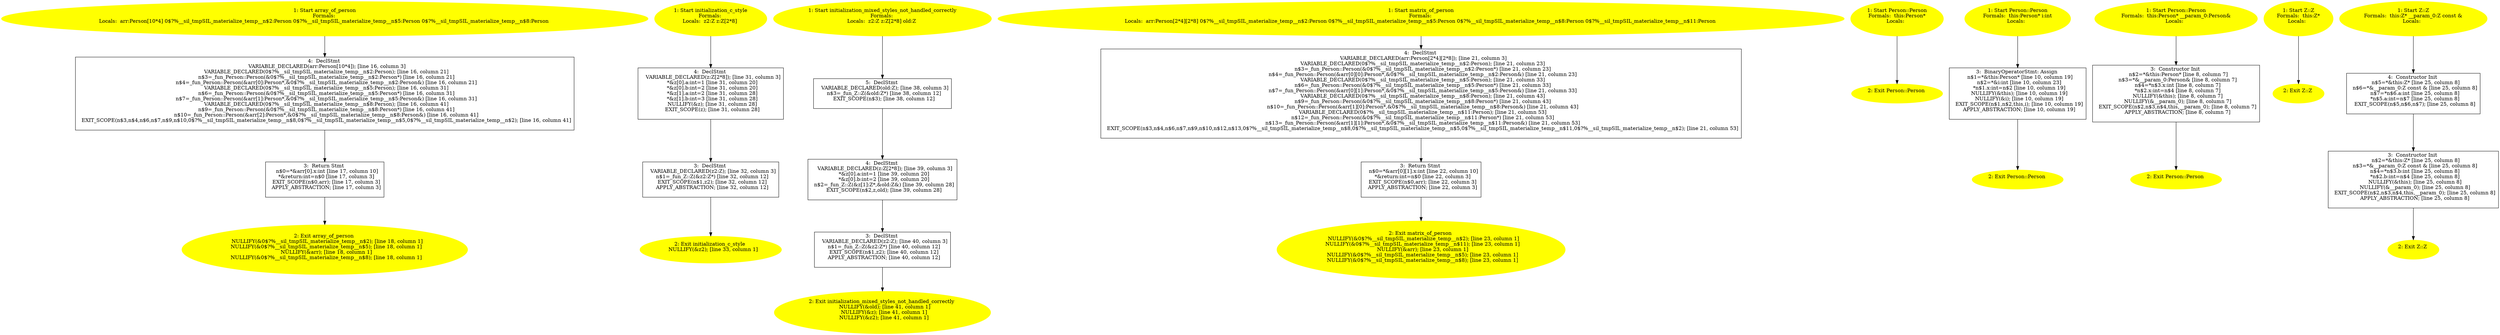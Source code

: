/* @generated */
digraph cfg {
"array_of_person#7945672701495610995.0fecf6778237d47d15191cac7fab514c_1" [label="1: Start array_of_person\nFormals: \nLocals:  arr:Person[10*4] 0$?%__sil_tmpSIL_materialize_temp__n$2:Person 0$?%__sil_tmpSIL_materialize_temp__n$5:Person 0$?%__sil_tmpSIL_materialize_temp__n$8:Person \n  " color=yellow style=filled]
	

	 "array_of_person#7945672701495610995.0fecf6778237d47d15191cac7fab514c_1" -> "array_of_person#7945672701495610995.0fecf6778237d47d15191cac7fab514c_4" ;
"array_of_person#7945672701495610995.0fecf6778237d47d15191cac7fab514c_2" [label="2: Exit array_of_person \n   NULLIFY(&0$?%__sil_tmpSIL_materialize_temp__n$2); [line 18, column 1]\n  NULLIFY(&0$?%__sil_tmpSIL_materialize_temp__n$5); [line 18, column 1]\n  NULLIFY(&arr); [line 18, column 1]\n  NULLIFY(&0$?%__sil_tmpSIL_materialize_temp__n$8); [line 18, column 1]\n " color=yellow style=filled]
	

"array_of_person#7945672701495610995.0fecf6778237d47d15191cac7fab514c_3" [label="3:  Return Stmt \n   n$0=*&arr[0].x:int [line 17, column 10]\n  *&return:int=n$0 [line 17, column 3]\n  EXIT_SCOPE(n$0,arr); [line 17, column 3]\n  APPLY_ABSTRACTION; [line 17, column 3]\n " shape="box"]
	

	 "array_of_person#7945672701495610995.0fecf6778237d47d15191cac7fab514c_3" -> "array_of_person#7945672701495610995.0fecf6778237d47d15191cac7fab514c_2" ;
"array_of_person#7945672701495610995.0fecf6778237d47d15191cac7fab514c_4" [label="4:  DeclStmt \n   VARIABLE_DECLARED(arr:Person[10*4]); [line 16, column 3]\n  VARIABLE_DECLARED(0$?%__sil_tmpSIL_materialize_temp__n$2:Person); [line 16, column 21]\n  n$3=_fun_Person::Person(&0$?%__sil_tmpSIL_materialize_temp__n$2:Person*) [line 16, column 21]\n  n$4=_fun_Person::Person(&arr[0]:Person*,&0$?%__sil_tmpSIL_materialize_temp__n$2:Person&) [line 16, column 21]\n  VARIABLE_DECLARED(0$?%__sil_tmpSIL_materialize_temp__n$5:Person); [line 16, column 31]\n  n$6=_fun_Person::Person(&0$?%__sil_tmpSIL_materialize_temp__n$5:Person*) [line 16, column 31]\n  n$7=_fun_Person::Person(&arr[1]:Person*,&0$?%__sil_tmpSIL_materialize_temp__n$5:Person&) [line 16, column 31]\n  VARIABLE_DECLARED(0$?%__sil_tmpSIL_materialize_temp__n$8:Person); [line 16, column 41]\n  n$9=_fun_Person::Person(&0$?%__sil_tmpSIL_materialize_temp__n$8:Person*) [line 16, column 41]\n  n$10=_fun_Person::Person(&arr[2]:Person*,&0$?%__sil_tmpSIL_materialize_temp__n$8:Person&) [line 16, column 41]\n  EXIT_SCOPE(n$3,n$4,n$6,n$7,n$9,n$10,0$?%__sil_tmpSIL_materialize_temp__n$8,0$?%__sil_tmpSIL_materialize_temp__n$5,0$?%__sil_tmpSIL_materialize_temp__n$2); [line 16, column 41]\n " shape="box"]
	

	 "array_of_person#7945672701495610995.0fecf6778237d47d15191cac7fab514c_4" -> "array_of_person#7945672701495610995.0fecf6778237d47d15191cac7fab514c_3" ;
"initialization_c_style#16495589501342328206.0d90448020e72c05f693b9221dac03f8_1" [label="1: Start initialization_c_style\nFormals: \nLocals:  z2:Z z:Z[2*8] \n  " color=yellow style=filled]
	

	 "initialization_c_style#16495589501342328206.0d90448020e72c05f693b9221dac03f8_1" -> "initialization_c_style#16495589501342328206.0d90448020e72c05f693b9221dac03f8_4" ;
"initialization_c_style#16495589501342328206.0d90448020e72c05f693b9221dac03f8_2" [label="2: Exit initialization_c_style \n   NULLIFY(&z2); [line 33, column 1]\n " color=yellow style=filled]
	

"initialization_c_style#16495589501342328206.0d90448020e72c05f693b9221dac03f8_3" [label="3:  DeclStmt \n   VARIABLE_DECLARED(z2:Z); [line 32, column 3]\n  n$1=_fun_Z::Z(&z2:Z*) [line 32, column 12]\n  EXIT_SCOPE(n$1,z2); [line 32, column 12]\n  APPLY_ABSTRACTION; [line 32, column 12]\n " shape="box"]
	

	 "initialization_c_style#16495589501342328206.0d90448020e72c05f693b9221dac03f8_3" -> "initialization_c_style#16495589501342328206.0d90448020e72c05f693b9221dac03f8_2" ;
"initialization_c_style#16495589501342328206.0d90448020e72c05f693b9221dac03f8_4" [label="4:  DeclStmt \n   VARIABLE_DECLARED(z:Z[2*8]); [line 31, column 3]\n  *&z[0].a:int=1 [line 31, column 20]\n  *&z[0].b:int=2 [line 31, column 20]\n  *&z[1].a:int=2 [line 31, column 28]\n  *&z[1].b:int=3 [line 31, column 28]\n  NULLIFY(&z); [line 31, column 28]\n  EXIT_SCOPE(z); [line 31, column 28]\n " shape="box"]
	

	 "initialization_c_style#16495589501342328206.0d90448020e72c05f693b9221dac03f8_4" -> "initialization_c_style#16495589501342328206.0d90448020e72c05f693b9221dac03f8_3" ;
"initialization_mixed_styles_not_handled_correctly#5603413470418470631.422782850043f1b48105fbbb47efe379_1" [label="1: Start initialization_mixed_styles_not_handled_correctly\nFormals: \nLocals:  z2:Z z:Z[2*8] old:Z \n  " color=yellow style=filled]
	

	 "initialization_mixed_styles_not_handled_correctly#5603413470418470631.422782850043f1b48105fbbb47efe379_1" -> "initialization_mixed_styles_not_handled_correctly#5603413470418470631.422782850043f1b48105fbbb47efe379_5" ;
"initialization_mixed_styles_not_handled_correctly#5603413470418470631.422782850043f1b48105fbbb47efe379_2" [label="2: Exit initialization_mixed_styles_not_handled_correctly \n   NULLIFY(&old); [line 41, column 1]\n  NULLIFY(&z); [line 41, column 1]\n  NULLIFY(&z2); [line 41, column 1]\n " color=yellow style=filled]
	

"initialization_mixed_styles_not_handled_correctly#5603413470418470631.422782850043f1b48105fbbb47efe379_3" [label="3:  DeclStmt \n   VARIABLE_DECLARED(z2:Z); [line 40, column 3]\n  n$1=_fun_Z::Z(&z2:Z*) [line 40, column 12]\n  EXIT_SCOPE(n$1,z2); [line 40, column 12]\n  APPLY_ABSTRACTION; [line 40, column 12]\n " shape="box"]
	

	 "initialization_mixed_styles_not_handled_correctly#5603413470418470631.422782850043f1b48105fbbb47efe379_3" -> "initialization_mixed_styles_not_handled_correctly#5603413470418470631.422782850043f1b48105fbbb47efe379_2" ;
"initialization_mixed_styles_not_handled_correctly#5603413470418470631.422782850043f1b48105fbbb47efe379_4" [label="4:  DeclStmt \n   VARIABLE_DECLARED(z:Z[2*8]); [line 39, column 3]\n  *&z[0].a:int=1 [line 39, column 20]\n  *&z[0].b:int=2 [line 39, column 20]\n  n$2=_fun_Z::Z(&z[1]:Z*,&old:Z&) [line 39, column 28]\n  EXIT_SCOPE(n$2,z,old); [line 39, column 28]\n " shape="box"]
	

	 "initialization_mixed_styles_not_handled_correctly#5603413470418470631.422782850043f1b48105fbbb47efe379_4" -> "initialization_mixed_styles_not_handled_correctly#5603413470418470631.422782850043f1b48105fbbb47efe379_3" ;
"initialization_mixed_styles_not_handled_correctly#5603413470418470631.422782850043f1b48105fbbb47efe379_5" [label="5:  DeclStmt \n   VARIABLE_DECLARED(old:Z); [line 38, column 3]\n  n$3=_fun_Z::Z(&old:Z*) [line 38, column 12]\n  EXIT_SCOPE(n$3); [line 38, column 12]\n " shape="box"]
	

	 "initialization_mixed_styles_not_handled_correctly#5603413470418470631.422782850043f1b48105fbbb47efe379_5" -> "initialization_mixed_styles_not_handled_correctly#5603413470418470631.422782850043f1b48105fbbb47efe379_4" ;
"matrix_of_person#2881910427017022824.27f7f148c4911c13b3061cef6fe2673d_1" [label="1: Start matrix_of_person\nFormals: \nLocals:  arr:Person[2*4][2*8] 0$?%__sil_tmpSIL_materialize_temp__n$2:Person 0$?%__sil_tmpSIL_materialize_temp__n$5:Person 0$?%__sil_tmpSIL_materialize_temp__n$8:Person 0$?%__sil_tmpSIL_materialize_temp__n$11:Person \n  " color=yellow style=filled]
	

	 "matrix_of_person#2881910427017022824.27f7f148c4911c13b3061cef6fe2673d_1" -> "matrix_of_person#2881910427017022824.27f7f148c4911c13b3061cef6fe2673d_4" ;
"matrix_of_person#2881910427017022824.27f7f148c4911c13b3061cef6fe2673d_2" [label="2: Exit matrix_of_person \n   NULLIFY(&0$?%__sil_tmpSIL_materialize_temp__n$2); [line 23, column 1]\n  NULLIFY(&0$?%__sil_tmpSIL_materialize_temp__n$11); [line 23, column 1]\n  NULLIFY(&arr); [line 23, column 1]\n  NULLIFY(&0$?%__sil_tmpSIL_materialize_temp__n$5); [line 23, column 1]\n  NULLIFY(&0$?%__sil_tmpSIL_materialize_temp__n$8); [line 23, column 1]\n " color=yellow style=filled]
	

"matrix_of_person#2881910427017022824.27f7f148c4911c13b3061cef6fe2673d_3" [label="3:  Return Stmt \n   n$0=*&arr[0][1].x:int [line 22, column 10]\n  *&return:int=n$0 [line 22, column 3]\n  EXIT_SCOPE(n$0,arr); [line 22, column 3]\n  APPLY_ABSTRACTION; [line 22, column 3]\n " shape="box"]
	

	 "matrix_of_person#2881910427017022824.27f7f148c4911c13b3061cef6fe2673d_3" -> "matrix_of_person#2881910427017022824.27f7f148c4911c13b3061cef6fe2673d_2" ;
"matrix_of_person#2881910427017022824.27f7f148c4911c13b3061cef6fe2673d_4" [label="4:  DeclStmt \n   VARIABLE_DECLARED(arr:Person[2*4][2*8]); [line 21, column 3]\n  VARIABLE_DECLARED(0$?%__sil_tmpSIL_materialize_temp__n$2:Person); [line 21, column 23]\n  n$3=_fun_Person::Person(&0$?%__sil_tmpSIL_materialize_temp__n$2:Person*) [line 21, column 23]\n  n$4=_fun_Person::Person(&arr[0][0]:Person*,&0$?%__sil_tmpSIL_materialize_temp__n$2:Person&) [line 21, column 23]\n  VARIABLE_DECLARED(0$?%__sil_tmpSIL_materialize_temp__n$5:Person); [line 21, column 33]\n  n$6=_fun_Person::Person(&0$?%__sil_tmpSIL_materialize_temp__n$5:Person*) [line 21, column 33]\n  n$7=_fun_Person::Person(&arr[0][1]:Person*,&0$?%__sil_tmpSIL_materialize_temp__n$5:Person&) [line 21, column 33]\n  VARIABLE_DECLARED(0$?%__sil_tmpSIL_materialize_temp__n$8:Person); [line 21, column 43]\n  n$9=_fun_Person::Person(&0$?%__sil_tmpSIL_materialize_temp__n$8:Person*) [line 21, column 43]\n  n$10=_fun_Person::Person(&arr[1][0]:Person*,&0$?%__sil_tmpSIL_materialize_temp__n$8:Person&) [line 21, column 43]\n  VARIABLE_DECLARED(0$?%__sil_tmpSIL_materialize_temp__n$11:Person); [line 21, column 53]\n  n$12=_fun_Person::Person(&0$?%__sil_tmpSIL_materialize_temp__n$11:Person*) [line 21, column 53]\n  n$13=_fun_Person::Person(&arr[1][1]:Person*,&0$?%__sil_tmpSIL_materialize_temp__n$11:Person&) [line 21, column 53]\n  EXIT_SCOPE(n$3,n$4,n$6,n$7,n$9,n$10,n$12,n$13,0$?%__sil_tmpSIL_materialize_temp__n$8,0$?%__sil_tmpSIL_materialize_temp__n$5,0$?%__sil_tmpSIL_materialize_temp__n$11,0$?%__sil_tmpSIL_materialize_temp__n$2); [line 21, column 53]\n " shape="box"]
	

	 "matrix_of_person#2881910427017022824.27f7f148c4911c13b3061cef6fe2673d_4" -> "matrix_of_person#2881910427017022824.27f7f148c4911c13b3061cef6fe2673d_3" ;
"Person#Person#{13294141311747224102}.29587c0ac2200b59d0b19a07fdc656e5_1" [label="1: Start Person::Person\nFormals:  this:Person*\nLocals:  \n  " color=yellow style=filled]
	

	 "Person#Person#{13294141311747224102}.29587c0ac2200b59d0b19a07fdc656e5_1" -> "Person#Person#{13294141311747224102}.29587c0ac2200b59d0b19a07fdc656e5_2" ;
"Person#Person#{13294141311747224102}.29587c0ac2200b59d0b19a07fdc656e5_2" [label="2: Exit Person::Person \n  " color=yellow style=filled]
	

"Person#Person#{13294170998561185799}.33e91269ce59e5b361de941ed03c6643_1" [label="1: Start Person::Person\nFormals:  this:Person* i:int\nLocals:  \n  " color=yellow style=filled]
	

	 "Person#Person#{13294170998561185799}.33e91269ce59e5b361de941ed03c6643_1" -> "Person#Person#{13294170998561185799}.33e91269ce59e5b361de941ed03c6643_3" ;
"Person#Person#{13294170998561185799}.33e91269ce59e5b361de941ed03c6643_2" [label="2: Exit Person::Person \n  " color=yellow style=filled]
	

"Person#Person#{13294170998561185799}.33e91269ce59e5b361de941ed03c6643_3" [label="3:  BinaryOperatorStmt: Assign \n   n$1=*&this:Person* [line 10, column 19]\n  n$2=*&i:int [line 10, column 23]\n  *n$1.x:int=n$2 [line 10, column 19]\n  NULLIFY(&this); [line 10, column 19]\n  NULLIFY(&i); [line 10, column 19]\n  EXIT_SCOPE(n$1,n$2,this,i); [line 10, column 19]\n  APPLY_ABSTRACTION; [line 10, column 19]\n " shape="box"]
	

	 "Person#Person#{13294170998561185799}.33e91269ce59e5b361de941ed03c6643_3" -> "Person#Person#{13294170998561185799}.33e91269ce59e5b361de941ed03c6643_2" ;
"Person#Person#{14928211719836437323|constexpr}.702b3fbc6c128973c192111cbb802edd_1" [label="1: Start Person::Person\nFormals:  this:Person* __param_0:Person&\nLocals:  \n  " color=yellow style=filled]
	

	 "Person#Person#{14928211719836437323|constexpr}.702b3fbc6c128973c192111cbb802edd_1" -> "Person#Person#{14928211719836437323|constexpr}.702b3fbc6c128973c192111cbb802edd_3" ;
"Person#Person#{14928211719836437323|constexpr}.702b3fbc6c128973c192111cbb802edd_2" [label="2: Exit Person::Person \n  " color=yellow style=filled]
	

"Person#Person#{14928211719836437323|constexpr}.702b3fbc6c128973c192111cbb802edd_3" [label="3:  Constructor Init \n   n$2=*&this:Person* [line 8, column 7]\n  n$3=*&__param_0:Person& [line 8, column 7]\n  n$4=*n$3.x:int [line 8, column 7]\n  *n$2.x:int=n$4 [line 8, column 7]\n  NULLIFY(&this); [line 8, column 7]\n  NULLIFY(&__param_0); [line 8, column 7]\n  EXIT_SCOPE(n$2,n$3,n$4,this,__param_0); [line 8, column 7]\n  APPLY_ABSTRACTION; [line 8, column 7]\n " shape="box"]
	

	 "Person#Person#{14928211719836437323|constexpr}.702b3fbc6c128973c192111cbb802edd_3" -> "Person#Person#{14928211719836437323|constexpr}.702b3fbc6c128973c192111cbb802edd_2" ;
"Z#Z#{733480695536199502}.d7175b729ebcbd1d5a54386c5c573d33_1" [label="1: Start Z::Z\nFormals:  this:Z*\nLocals:  \n  " color=yellow style=filled]
	

	 "Z#Z#{733480695536199502}.d7175b729ebcbd1d5a54386c5c573d33_1" -> "Z#Z#{733480695536199502}.d7175b729ebcbd1d5a54386c5c573d33_2" ;
"Z#Z#{733480695536199502}.d7175b729ebcbd1d5a54386c5c573d33_2" [label="2: Exit Z::Z \n  " color=yellow style=filled]
	

"Z#Z#{9563152316573688029|constexpr}.befec20c7675cc0f4c49f58f88b8946e_1" [label="1: Start Z::Z\nFormals:  this:Z* __param_0:Z const &\nLocals:  \n  " color=yellow style=filled]
	

	 "Z#Z#{9563152316573688029|constexpr}.befec20c7675cc0f4c49f58f88b8946e_1" -> "Z#Z#{9563152316573688029|constexpr}.befec20c7675cc0f4c49f58f88b8946e_4" ;
"Z#Z#{9563152316573688029|constexpr}.befec20c7675cc0f4c49f58f88b8946e_2" [label="2: Exit Z::Z \n  " color=yellow style=filled]
	

"Z#Z#{9563152316573688029|constexpr}.befec20c7675cc0f4c49f58f88b8946e_3" [label="3:  Constructor Init \n   n$2=*&this:Z* [line 25, column 8]\n  n$3=*&__param_0:Z const & [line 25, column 8]\n  n$4=*n$3.b:int [line 25, column 8]\n  *n$2.b:int=n$4 [line 25, column 8]\n  NULLIFY(&this); [line 25, column 8]\n  NULLIFY(&__param_0); [line 25, column 8]\n  EXIT_SCOPE(n$2,n$3,n$4,this,__param_0); [line 25, column 8]\n  APPLY_ABSTRACTION; [line 25, column 8]\n " shape="box"]
	

	 "Z#Z#{9563152316573688029|constexpr}.befec20c7675cc0f4c49f58f88b8946e_3" -> "Z#Z#{9563152316573688029|constexpr}.befec20c7675cc0f4c49f58f88b8946e_2" ;
"Z#Z#{9563152316573688029|constexpr}.befec20c7675cc0f4c49f58f88b8946e_4" [label="4:  Constructor Init \n   n$5=*&this:Z* [line 25, column 8]\n  n$6=*&__param_0:Z const & [line 25, column 8]\n  n$7=*n$6.a:int [line 25, column 8]\n  *n$5.a:int=n$7 [line 25, column 8]\n  EXIT_SCOPE(n$5,n$6,n$7); [line 25, column 8]\n " shape="box"]
	

	 "Z#Z#{9563152316573688029|constexpr}.befec20c7675cc0f4c49f58f88b8946e_4" -> "Z#Z#{9563152316573688029|constexpr}.befec20c7675cc0f4c49f58f88b8946e_3" ;
}
